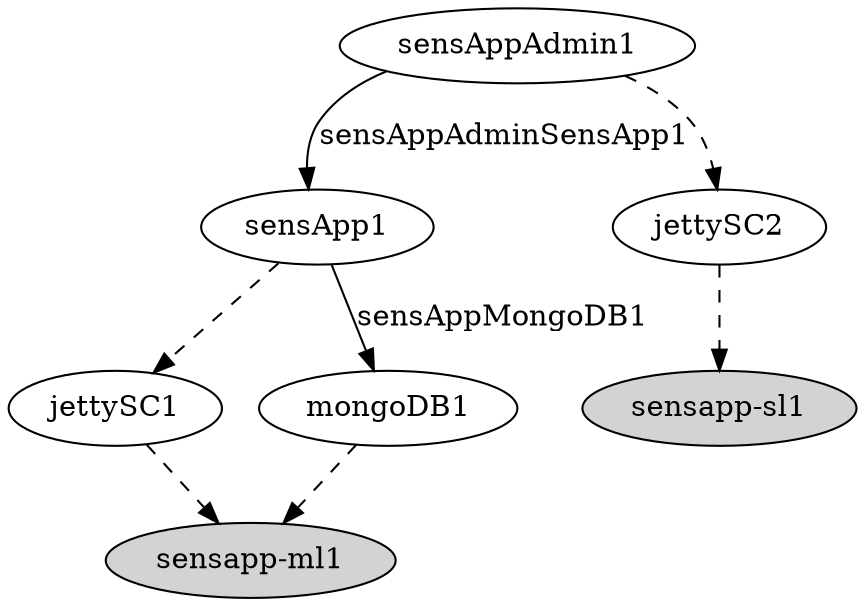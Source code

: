 digraph Deployment {
	node_0 [label="jettySC1"];
	node_1 [label="sensApp1"];
	node_2 [label="mongoDB1"];
	node_3 [label="jettySC2"];
	node_4 [label="sensAppAdmin1"];
	node_5 [label="sensapp-sl1", style="filled"];
	node_6 [label="sensapp-ml1", style="filled"];
	node_4 -> node_1 [label="sensAppAdminSensApp1" ];
	node_1 -> node_2 [label="sensAppMongoDB1" ];
	node_0 -> node_6 [style="dashed" ];
	node_2 -> node_6 [style="dashed" ];
	node_3 -> node_5 [style="dashed" ];
	node_1 -> node_0 [style="dashed" ];
	node_4 -> node_3 [style="dashed" ];
}
